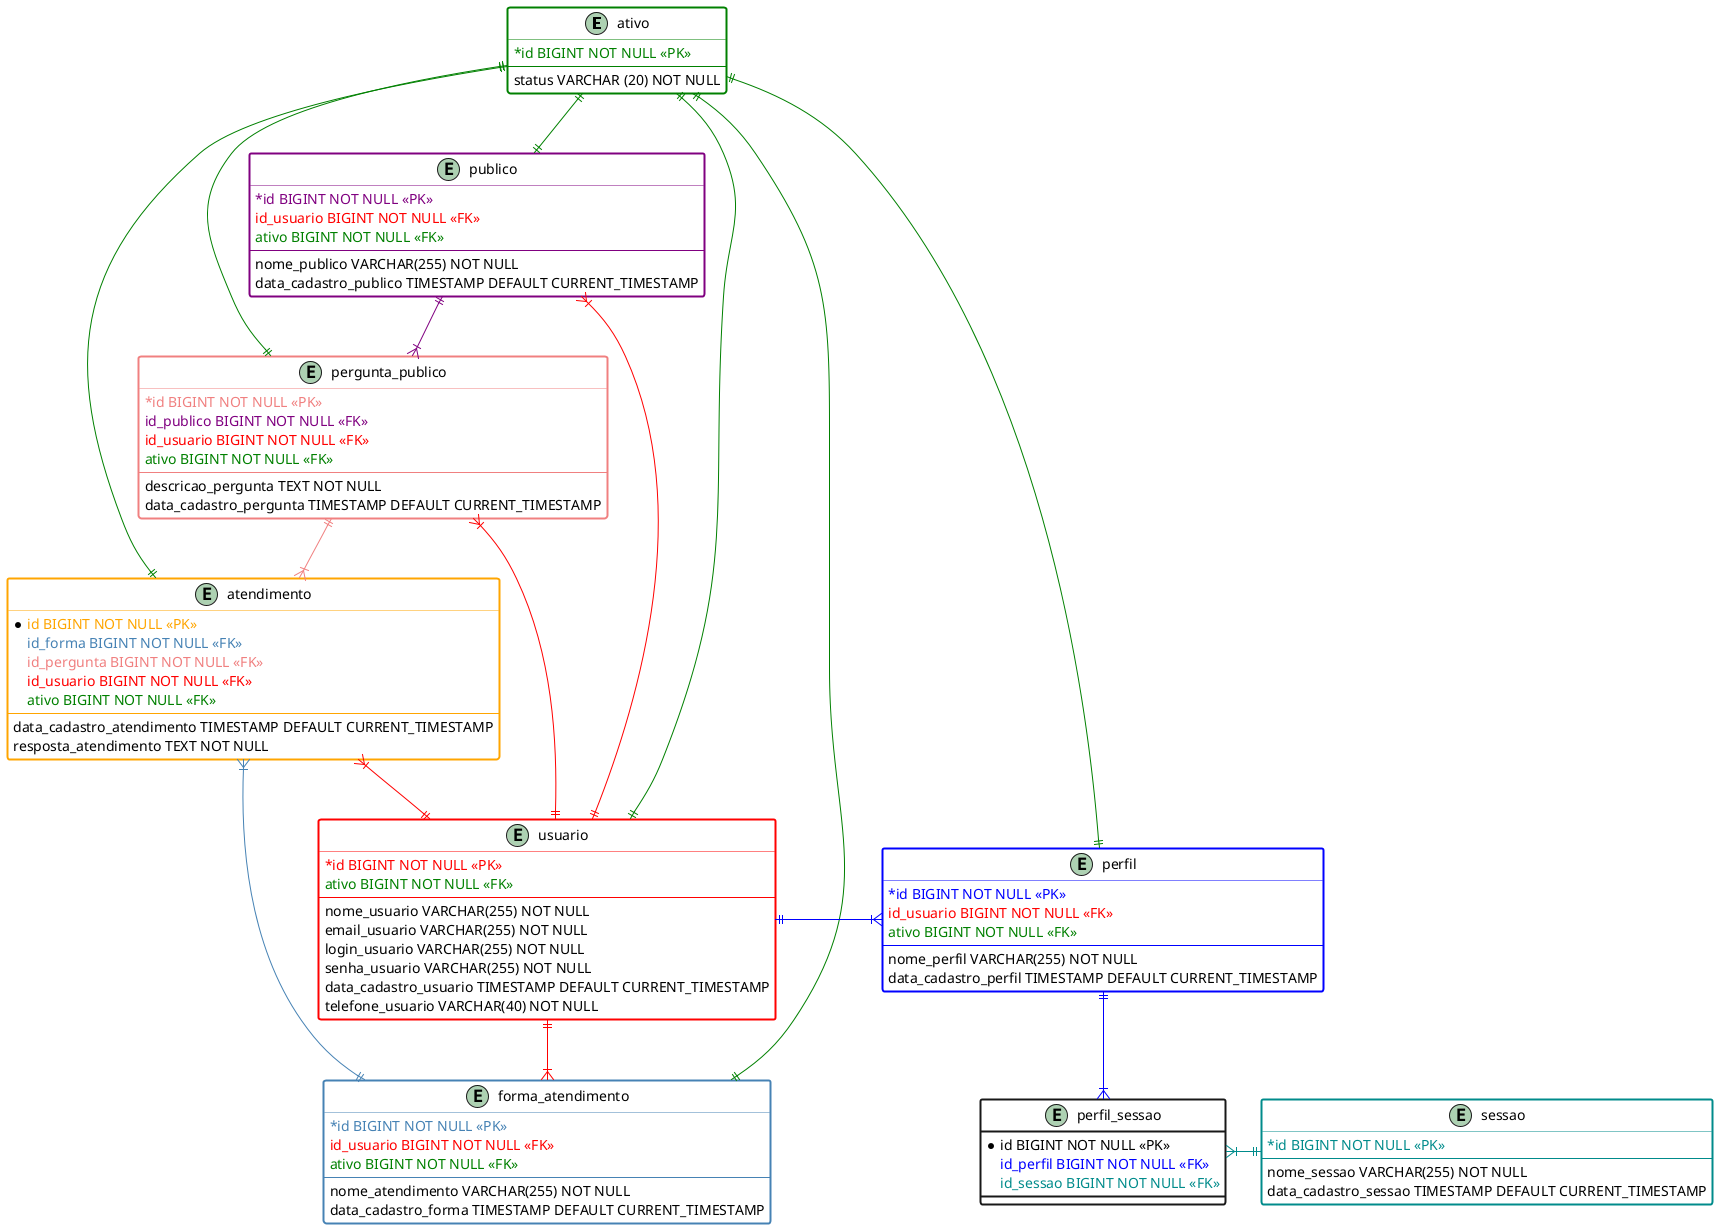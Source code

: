 @startuml forms

entity ativo #white;line.bold;line:green {
    <color:green>*id BIGINT NOT NULL <<PK>>
    --
    status VARCHAR (20) NOT NULL
}

entity usuario #white;line.bold;line:red {
    <color:red>*id BIGINT NOT NULL <<PK>>
    <color:green>ativo BIGINT NOT NULL <<FK>>
    --
    nome_usuario VARCHAR(255) NOT NULL
    email_usuario VARCHAR(255) NOT NULL
    login_usuario VARCHAR(255) NOT NULL
    senha_usuario VARCHAR(255) NOT NULL
    data_cadastro_usuario TIMESTAMP DEFAULT CURRENT_TIMESTAMP
    telefone_usuario VARCHAR(40) NOT NULL 
}

entity perfil #white;line.bold;line:blue {
    <color:blue>*id BIGINT NOT NULL <<PK>>
    <color:red>id_usuario BIGINT NOT NULL <<FK>>
    <color:green>ativo BIGINT NOT NULL <<FK>>
    --
    nome_perfil VARCHAR(255) NOT NULL
    data_cadastro_perfil TIMESTAMP DEFAULT CURRENT_TIMESTAMP
}

entity sessao #white;line.bold;line:DarkCyan {
    <color:DarkCyan>*id BIGINT NOT NULL <<PK>>
    --
    nome_sessao VARCHAR(255) NOT NULL
    data_cadastro_sessao TIMESTAMP DEFAULT CURRENT_TIMESTAMP
}

entity perfil_sessao #white;line.bold; {
    *id BIGINT NOT NULL <<PK>>
    <color:blue>id_perfil BIGINT NOT NULL <<FK>>
    <color:DarkCyan>id_sessao BIGINT NOT NULL <<FK>>
}

entity publico #white;line.bold;line:purple {
    <color:purple>*id BIGINT NOT NULL <<PK>>
    <color:red>id_usuario BIGINT NOT NULL <<FK>>
    <color:green>ativo BIGINT NOT NULL <<FK>>
    --
    nome_publico VARCHAR(255) NOT NULL
    data_cadastro_publico TIMESTAMP DEFAULT CURRENT_TIMESTAMP
}

entity pergunta_publico #white;line.bold;line:LightCoral {
    <color:LightCoral>*id BIGINT NOT NULL <<PK>>
    <color:purple>id_publico BIGINT NOT NULL <<FK>>
    <color:red>id_usuario BIGINT NOT NULL <<FK>>
    <color:green>ativo BIGINT NOT NULL <<FK>>
    --
    descricao_pergunta TEXT NOT NULL
    data_cadastro_pergunta TIMESTAMP DEFAULT CURRENT_TIMESTAMP
}

entity forma_atendimento #white;line.bold;line:SteelBlue {
    <color:SteelBlue>*id BIGINT NOT NULL <<PK>>
    <color:red>id_usuario BIGINT NOT NULL <<FK>>
    <color:green>ativo BIGINT NOT NULL <<FK>>
    --
    nome_atendimento VARCHAR(255) NOT NULL
    data_cadastro_forma TIMESTAMP DEFAULT CURRENT_TIMESTAMP
}

entity atendimento #white;line.bold;line:Orange {
    *<color:Orange>id BIGINT NOT NULL <<PK>>
    <color:SteelBlue>id_forma BIGINT NOT NULL <<FK>>
    <color:LightCoral>id_pergunta BIGINT NOT NULL <<FK>>
    <color:red>id_usuario BIGINT NOT NULL <<FK>>
    <color:green>ativo BIGINT NOT NULL <<FK>>
    --
    data_cadastro_atendimento TIMESTAMP DEFAULT CURRENT_TIMESTAMP
    resposta_atendimento TEXT NOT NULL
}

ativo ||-[#green]-|| perfil
ativo ||-[#green]-|| usuario
ativo ||-[#green]-|| forma_atendimento
ativo ||-[#green]-|| publico
ativo ||-[#green]-|| pergunta_publico
ativo ||-[#green]-|| atendimento
sessao ||-[#DarkCyan]left-|{ perfil_sessao
perfil ||-[#blue]down-|{ perfil_sessao
perfil }|-[#blue]left-|| usuario
usuario ||-[#red]up-|{ atendimento
usuario ||-[#red]-|{ forma_atendimento
usuario ||-[#red]left-|{ publico
usuario ||-[#red]-|{ pergunta_publico
publico ||-[#purple]-|{ pergunta_publico
atendimento }|-[#SteelBlue]up-|| forma_atendimento
atendimento }|-[#LightCoral]up-|| pergunta_publico

@enduml